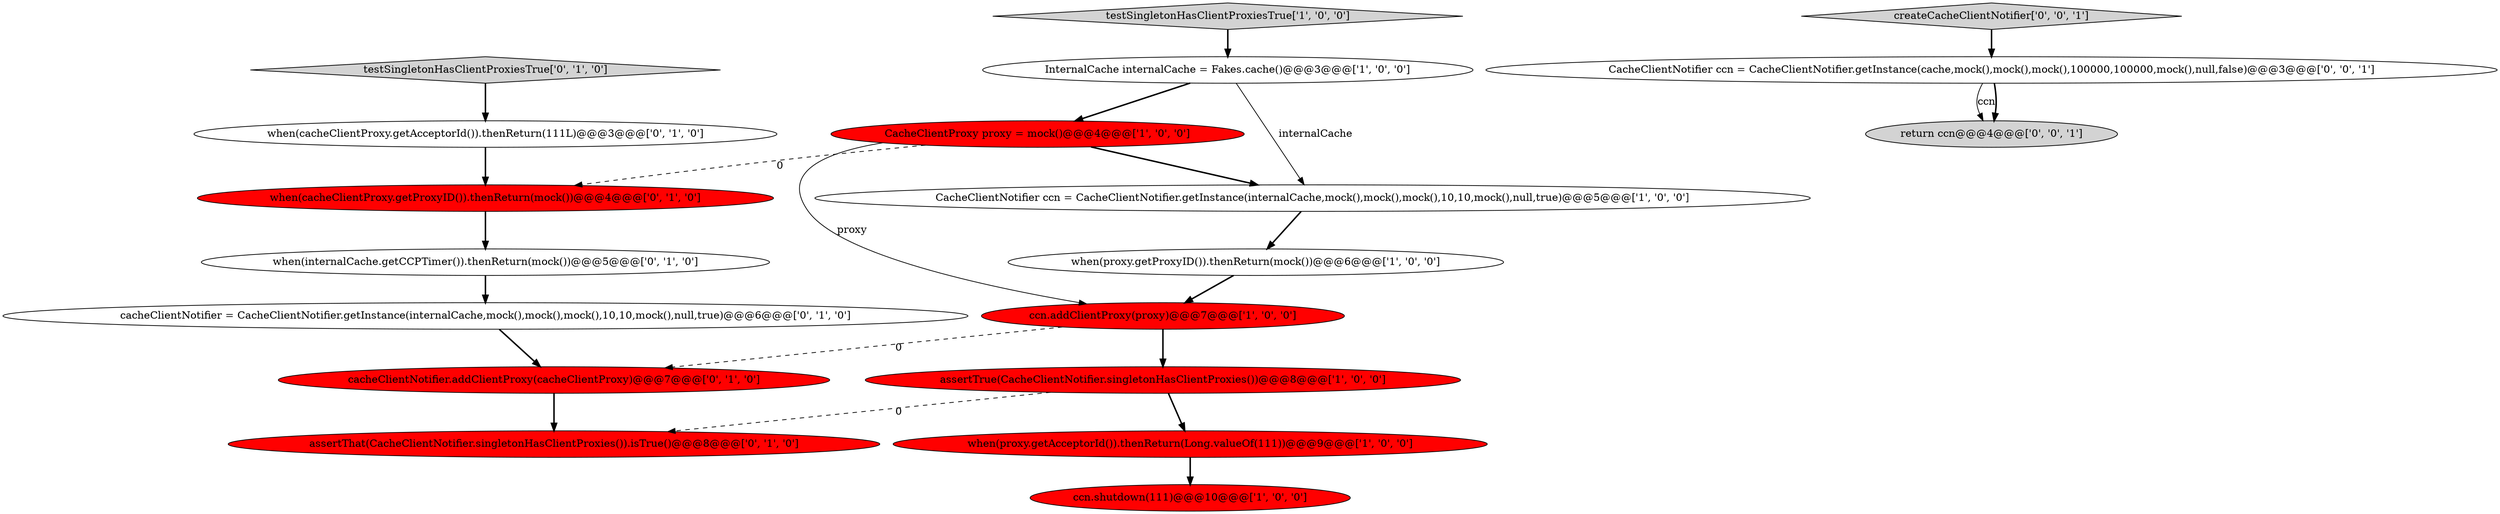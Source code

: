 digraph {
13 [style = filled, label = "cacheClientNotifier = CacheClientNotifier.getInstance(internalCache,mock(),mock(),mock(),10,10,mock(),null,true)@@@6@@@['0', '1', '0']", fillcolor = white, shape = ellipse image = "AAA0AAABBB2BBB"];
10 [style = filled, label = "testSingletonHasClientProxiesTrue['0', '1', '0']", fillcolor = lightgray, shape = diamond image = "AAA0AAABBB2BBB"];
15 [style = filled, label = "when(cacheClientProxy.getProxyID()).thenReturn(mock())@@@4@@@['0', '1', '0']", fillcolor = red, shape = ellipse image = "AAA1AAABBB2BBB"];
6 [style = filled, label = "when(proxy.getProxyID()).thenReturn(mock())@@@6@@@['1', '0', '0']", fillcolor = white, shape = ellipse image = "AAA0AAABBB1BBB"];
7 [style = filled, label = "ccn.addClientProxy(proxy)@@@7@@@['1', '0', '0']", fillcolor = red, shape = ellipse image = "AAA1AAABBB1BBB"];
14 [style = filled, label = "cacheClientNotifier.addClientProxy(cacheClientProxy)@@@7@@@['0', '1', '0']", fillcolor = red, shape = ellipse image = "AAA1AAABBB2BBB"];
0 [style = filled, label = "CacheClientNotifier ccn = CacheClientNotifier.getInstance(internalCache,mock(),mock(),mock(),10,10,mock(),null,true)@@@5@@@['1', '0', '0']", fillcolor = white, shape = ellipse image = "AAA0AAABBB1BBB"];
9 [style = filled, label = "assertThat(CacheClientNotifier.singletonHasClientProxies()).isTrue()@@@8@@@['0', '1', '0']", fillcolor = red, shape = ellipse image = "AAA1AAABBB2BBB"];
12 [style = filled, label = "when(internalCache.getCCPTimer()).thenReturn(mock())@@@5@@@['0', '1', '0']", fillcolor = white, shape = ellipse image = "AAA0AAABBB2BBB"];
17 [style = filled, label = "CacheClientNotifier ccn = CacheClientNotifier.getInstance(cache,mock(),mock(),mock(),100000,100000,mock(),null,false)@@@3@@@['0', '0', '1']", fillcolor = white, shape = ellipse image = "AAA0AAABBB3BBB"];
8 [style = filled, label = "ccn.shutdown(111)@@@10@@@['1', '0', '0']", fillcolor = red, shape = ellipse image = "AAA1AAABBB1BBB"];
1 [style = filled, label = "when(proxy.getAcceptorId()).thenReturn(Long.valueOf(111))@@@9@@@['1', '0', '0']", fillcolor = red, shape = ellipse image = "AAA1AAABBB1BBB"];
5 [style = filled, label = "InternalCache internalCache = Fakes.cache()@@@3@@@['1', '0', '0']", fillcolor = white, shape = ellipse image = "AAA0AAABBB1BBB"];
18 [style = filled, label = "createCacheClientNotifier['0', '0', '1']", fillcolor = lightgray, shape = diamond image = "AAA0AAABBB3BBB"];
11 [style = filled, label = "when(cacheClientProxy.getAcceptorId()).thenReturn(111L)@@@3@@@['0', '1', '0']", fillcolor = white, shape = ellipse image = "AAA0AAABBB2BBB"];
2 [style = filled, label = "testSingletonHasClientProxiesTrue['1', '0', '0']", fillcolor = lightgray, shape = diamond image = "AAA0AAABBB1BBB"];
3 [style = filled, label = "CacheClientProxy proxy = mock()@@@4@@@['1', '0', '0']", fillcolor = red, shape = ellipse image = "AAA1AAABBB1BBB"];
16 [style = filled, label = "return ccn@@@4@@@['0', '0', '1']", fillcolor = lightgray, shape = ellipse image = "AAA0AAABBB3BBB"];
4 [style = filled, label = "assertTrue(CacheClientNotifier.singletonHasClientProxies())@@@8@@@['1', '0', '0']", fillcolor = red, shape = ellipse image = "AAA1AAABBB1BBB"];
5->3 [style = bold, label=""];
1->8 [style = bold, label=""];
0->6 [style = bold, label=""];
7->14 [style = dashed, label="0"];
18->17 [style = bold, label=""];
5->0 [style = solid, label="internalCache"];
7->4 [style = bold, label=""];
11->15 [style = bold, label=""];
3->0 [style = bold, label=""];
12->13 [style = bold, label=""];
4->9 [style = dashed, label="0"];
3->7 [style = solid, label="proxy"];
3->15 [style = dashed, label="0"];
17->16 [style = solid, label="ccn"];
14->9 [style = bold, label=""];
4->1 [style = bold, label=""];
15->12 [style = bold, label=""];
6->7 [style = bold, label=""];
13->14 [style = bold, label=""];
17->16 [style = bold, label=""];
2->5 [style = bold, label=""];
10->11 [style = bold, label=""];
}
